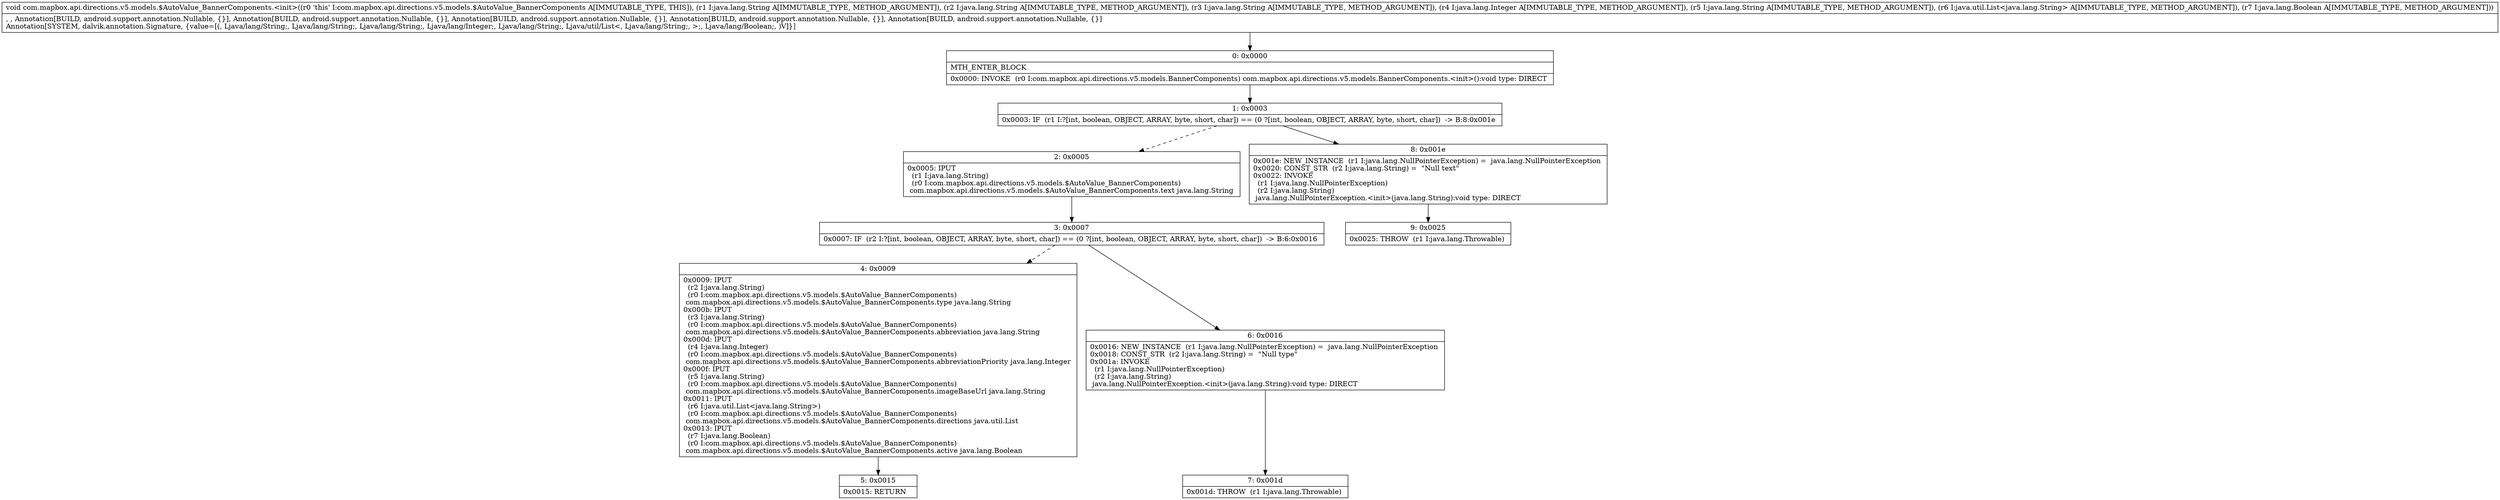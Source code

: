 digraph "CFG forcom.mapbox.api.directions.v5.models.$AutoValue_BannerComponents.\<init\>(Ljava\/lang\/String;Ljava\/lang\/String;Ljava\/lang\/String;Ljava\/lang\/Integer;Ljava\/lang\/String;Ljava\/util\/List;Ljava\/lang\/Boolean;)V" {
Node_0 [shape=record,label="{0\:\ 0x0000|MTH_ENTER_BLOCK\l|0x0000: INVOKE  (r0 I:com.mapbox.api.directions.v5.models.BannerComponents) com.mapbox.api.directions.v5.models.BannerComponents.\<init\>():void type: DIRECT \l}"];
Node_1 [shape=record,label="{1\:\ 0x0003|0x0003: IF  (r1 I:?[int, boolean, OBJECT, ARRAY, byte, short, char]) == (0 ?[int, boolean, OBJECT, ARRAY, byte, short, char])  \-\> B:8:0x001e \l}"];
Node_2 [shape=record,label="{2\:\ 0x0005|0x0005: IPUT  \l  (r1 I:java.lang.String)\l  (r0 I:com.mapbox.api.directions.v5.models.$AutoValue_BannerComponents)\l com.mapbox.api.directions.v5.models.$AutoValue_BannerComponents.text java.lang.String \l}"];
Node_3 [shape=record,label="{3\:\ 0x0007|0x0007: IF  (r2 I:?[int, boolean, OBJECT, ARRAY, byte, short, char]) == (0 ?[int, boolean, OBJECT, ARRAY, byte, short, char])  \-\> B:6:0x0016 \l}"];
Node_4 [shape=record,label="{4\:\ 0x0009|0x0009: IPUT  \l  (r2 I:java.lang.String)\l  (r0 I:com.mapbox.api.directions.v5.models.$AutoValue_BannerComponents)\l com.mapbox.api.directions.v5.models.$AutoValue_BannerComponents.type java.lang.String \l0x000b: IPUT  \l  (r3 I:java.lang.String)\l  (r0 I:com.mapbox.api.directions.v5.models.$AutoValue_BannerComponents)\l com.mapbox.api.directions.v5.models.$AutoValue_BannerComponents.abbreviation java.lang.String \l0x000d: IPUT  \l  (r4 I:java.lang.Integer)\l  (r0 I:com.mapbox.api.directions.v5.models.$AutoValue_BannerComponents)\l com.mapbox.api.directions.v5.models.$AutoValue_BannerComponents.abbreviationPriority java.lang.Integer \l0x000f: IPUT  \l  (r5 I:java.lang.String)\l  (r0 I:com.mapbox.api.directions.v5.models.$AutoValue_BannerComponents)\l com.mapbox.api.directions.v5.models.$AutoValue_BannerComponents.imageBaseUrl java.lang.String \l0x0011: IPUT  \l  (r6 I:java.util.List\<java.lang.String\>)\l  (r0 I:com.mapbox.api.directions.v5.models.$AutoValue_BannerComponents)\l com.mapbox.api.directions.v5.models.$AutoValue_BannerComponents.directions java.util.List \l0x0013: IPUT  \l  (r7 I:java.lang.Boolean)\l  (r0 I:com.mapbox.api.directions.v5.models.$AutoValue_BannerComponents)\l com.mapbox.api.directions.v5.models.$AutoValue_BannerComponents.active java.lang.Boolean \l}"];
Node_5 [shape=record,label="{5\:\ 0x0015|0x0015: RETURN   \l}"];
Node_6 [shape=record,label="{6\:\ 0x0016|0x0016: NEW_INSTANCE  (r1 I:java.lang.NullPointerException) =  java.lang.NullPointerException \l0x0018: CONST_STR  (r2 I:java.lang.String) =  \"Null type\" \l0x001a: INVOKE  \l  (r1 I:java.lang.NullPointerException)\l  (r2 I:java.lang.String)\l java.lang.NullPointerException.\<init\>(java.lang.String):void type: DIRECT \l}"];
Node_7 [shape=record,label="{7\:\ 0x001d|0x001d: THROW  (r1 I:java.lang.Throwable) \l}"];
Node_8 [shape=record,label="{8\:\ 0x001e|0x001e: NEW_INSTANCE  (r1 I:java.lang.NullPointerException) =  java.lang.NullPointerException \l0x0020: CONST_STR  (r2 I:java.lang.String) =  \"Null text\" \l0x0022: INVOKE  \l  (r1 I:java.lang.NullPointerException)\l  (r2 I:java.lang.String)\l java.lang.NullPointerException.\<init\>(java.lang.String):void type: DIRECT \l}"];
Node_9 [shape=record,label="{9\:\ 0x0025|0x0025: THROW  (r1 I:java.lang.Throwable) \l}"];
MethodNode[shape=record,label="{void com.mapbox.api.directions.v5.models.$AutoValue_BannerComponents.\<init\>((r0 'this' I:com.mapbox.api.directions.v5.models.$AutoValue_BannerComponents A[IMMUTABLE_TYPE, THIS]), (r1 I:java.lang.String A[IMMUTABLE_TYPE, METHOD_ARGUMENT]), (r2 I:java.lang.String A[IMMUTABLE_TYPE, METHOD_ARGUMENT]), (r3 I:java.lang.String A[IMMUTABLE_TYPE, METHOD_ARGUMENT]), (r4 I:java.lang.Integer A[IMMUTABLE_TYPE, METHOD_ARGUMENT]), (r5 I:java.lang.String A[IMMUTABLE_TYPE, METHOD_ARGUMENT]), (r6 I:java.util.List\<java.lang.String\> A[IMMUTABLE_TYPE, METHOD_ARGUMENT]), (r7 I:java.lang.Boolean A[IMMUTABLE_TYPE, METHOD_ARGUMENT]))  | , , Annotation[BUILD, android.support.annotation.Nullable, \{\}], Annotation[BUILD, android.support.annotation.Nullable, \{\}], Annotation[BUILD, android.support.annotation.Nullable, \{\}], Annotation[BUILD, android.support.annotation.Nullable, \{\}], Annotation[BUILD, android.support.annotation.Nullable, \{\}]\lAnnotation[SYSTEM, dalvik.annotation.Signature, \{value=[(, Ljava\/lang\/String;, Ljava\/lang\/String;, Ljava\/lang\/String;, Ljava\/lang\/Integer;, Ljava\/lang\/String;, Ljava\/util\/List\<, Ljava\/lang\/String;, \>;, Ljava\/lang\/Boolean;, )V]\}]\l}"];
MethodNode -> Node_0;
Node_0 -> Node_1;
Node_1 -> Node_2[style=dashed];
Node_1 -> Node_8;
Node_2 -> Node_3;
Node_3 -> Node_4[style=dashed];
Node_3 -> Node_6;
Node_4 -> Node_5;
Node_6 -> Node_7;
Node_8 -> Node_9;
}

